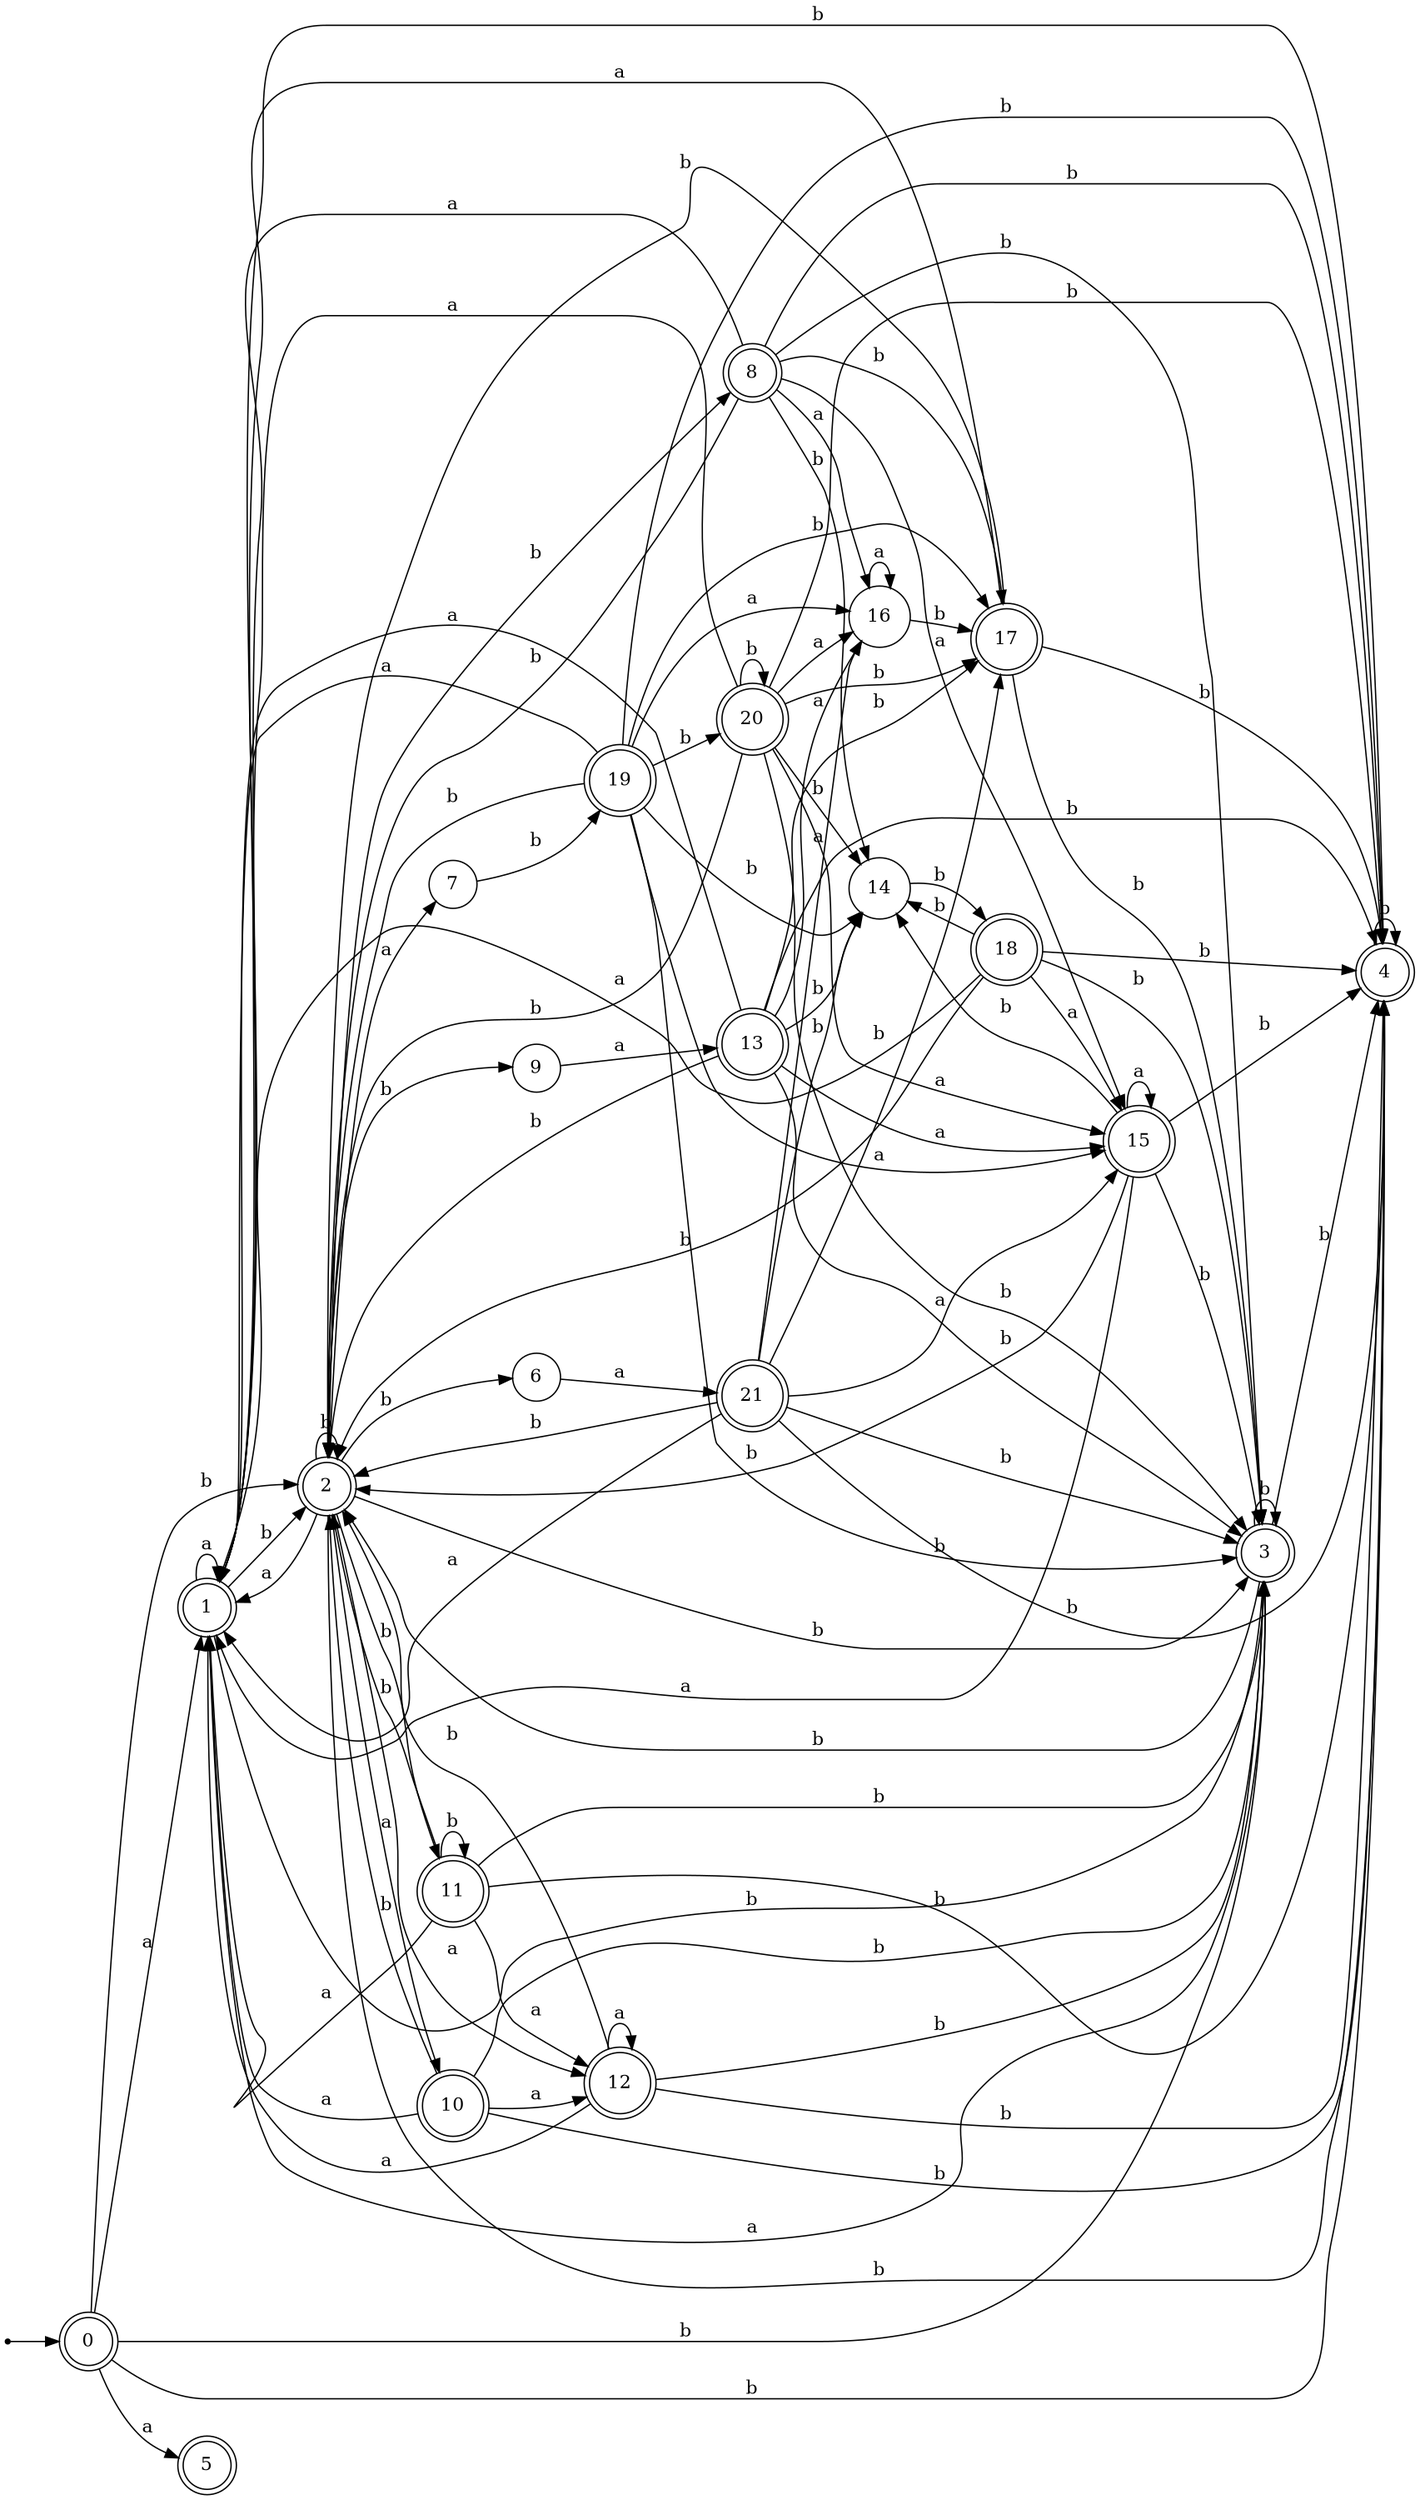 digraph finite_state_machine {
rankdir=LR;
size="20,20";
node [shape = point]; "dummy0"
node [shape = doublecircle]; "0";"dummy0" -> "0";
node [shape = doublecircle]; "1";node [shape = doublecircle]; "2";node [shape = doublecircle]; "3";node [shape = doublecircle]; "4";node [shape = doublecircle]; "5";node [shape = circle]; "6";
node [shape = circle]; "7";
node [shape = doublecircle]; "8";node [shape = circle]; "9";
node [shape = doublecircle]; "10";node [shape = doublecircle]; "11";node [shape = doublecircle]; "12";node [shape = doublecircle]; "13";node [shape = circle]; "14";
node [shape = doublecircle]; "15";node [shape = circle]; "16";
node [shape = doublecircle]; "17";node [shape = doublecircle]; "18";node [shape = doublecircle]; "19";node [shape = doublecircle]; "20";node [shape = doublecircle]; "21";"0" -> "1" [label = "a"];
 "0" -> "5" [label = "a"];
 "0" -> "2" [label = "b"];
 "0" -> "3" [label = "b"];
 "0" -> "4" [label = "b"];
 "4" -> "4" [label = "b"];
 "3" -> "2" [label = "b"];
 "3" -> "3" [label = "b"];
 "3" -> "4" [label = "b"];
 "3" -> "1" [label = "a"];
 "2" -> "2" [label = "b"];
 "2" -> "3" [label = "b"];
 "2" -> "4" [label = "b"];
 "2" -> "6" [label = "b"];
 "2" -> "8" [label = "b"];
 "2" -> "9" [label = "b"];
 "2" -> "11" [label = "b"];
 "2" -> "1" [label = "a"];
 "2" -> "10" [label = "a"];
 "2" -> "12" [label = "a"];
 "2" -> "7" [label = "a"];
 "12" -> "1" [label = "a"];
 "12" -> "12" [label = "a"];
 "12" -> "2" [label = "b"];
 "12" -> "3" [label = "b"];
 "12" -> "4" [label = "b"];
 "11" -> "3" [label = "b"];
 "11" -> "2" [label = "b"];
 "11" -> "11" [label = "b"];
 "11" -> "4" [label = "b"];
 "11" -> "1" [label = "a"];
 "11" -> "12" [label = "a"];
 "10" -> "1" [label = "a"];
 "10" -> "12" [label = "a"];
 "10" -> "2" [label = "b"];
 "10" -> "3" [label = "b"];
 "10" -> "4" [label = "b"];
 "9" -> "13" [label = "a"];
 "13" -> "17" [label = "b"];
 "13" -> "2" [label = "b"];
 "13" -> "3" [label = "b"];
 "13" -> "4" [label = "b"];
 "13" -> "14" [label = "b"];
 "13" -> "16" [label = "a"];
 "13" -> "1" [label = "a"];
 "13" -> "15" [label = "a"];
 "17" -> "2" [label = "b"];
 "17" -> "3" [label = "b"];
 "17" -> "4" [label = "b"];
 "17" -> "1" [label = "a"];
 "16" -> "16" [label = "a"];
 "16" -> "17" [label = "b"];
 "15" -> "1" [label = "a"];
 "15" -> "15" [label = "a"];
 "15" -> "2" [label = "b"];
 "15" -> "3" [label = "b"];
 "15" -> "4" [label = "b"];
 "15" -> "14" [label = "b"];
 "14" -> "18" [label = "b"];
 "18" -> "2" [label = "b"];
 "18" -> "3" [label = "b"];
 "18" -> "4" [label = "b"];
 "18" -> "14" [label = "b"];
 "18" -> "1" [label = "a"];
 "18" -> "15" [label = "a"];
 "8" -> "17" [label = "b"];
 "8" -> "2" [label = "b"];
 "8" -> "3" [label = "b"];
 "8" -> "4" [label = "b"];
 "8" -> "14" [label = "b"];
 "8" -> "16" [label = "a"];
 "8" -> "1" [label = "a"];
 "8" -> "15" [label = "a"];
 "7" -> "19" [label = "b"];
 "19" -> "17" [label = "b"];
 "19" -> "2" [label = "b"];
 "19" -> "3" [label = "b"];
 "19" -> "4" [label = "b"];
 "19" -> "20" [label = "b"];
 "19" -> "14" [label = "b"];
 "19" -> "16" [label = "a"];
 "19" -> "1" [label = "a"];
 "19" -> "15" [label = "a"];
 "20" -> "17" [label = "b"];
 "20" -> "2" [label = "b"];
 "20" -> "3" [label = "b"];
 "20" -> "4" [label = "b"];
 "20" -> "20" [label = "b"];
 "20" -> "14" [label = "b"];
 "20" -> "16" [label = "a"];
 "20" -> "1" [label = "a"];
 "20" -> "15" [label = "a"];
 "6" -> "21" [label = "a"];
 "21" -> "17" [label = "b"];
 "21" -> "2" [label = "b"];
 "21" -> "3" [label = "b"];
 "21" -> "4" [label = "b"];
 "21" -> "14" [label = "b"];
 "21" -> "16" [label = "a"];
 "21" -> "1" [label = "a"];
 "21" -> "15" [label = "a"];
 "1" -> "1" [label = "a"];
 "1" -> "2" [label = "b"];
 "1" -> "3" [label = "b"];
 "1" -> "4" [label = "b"];
 }
